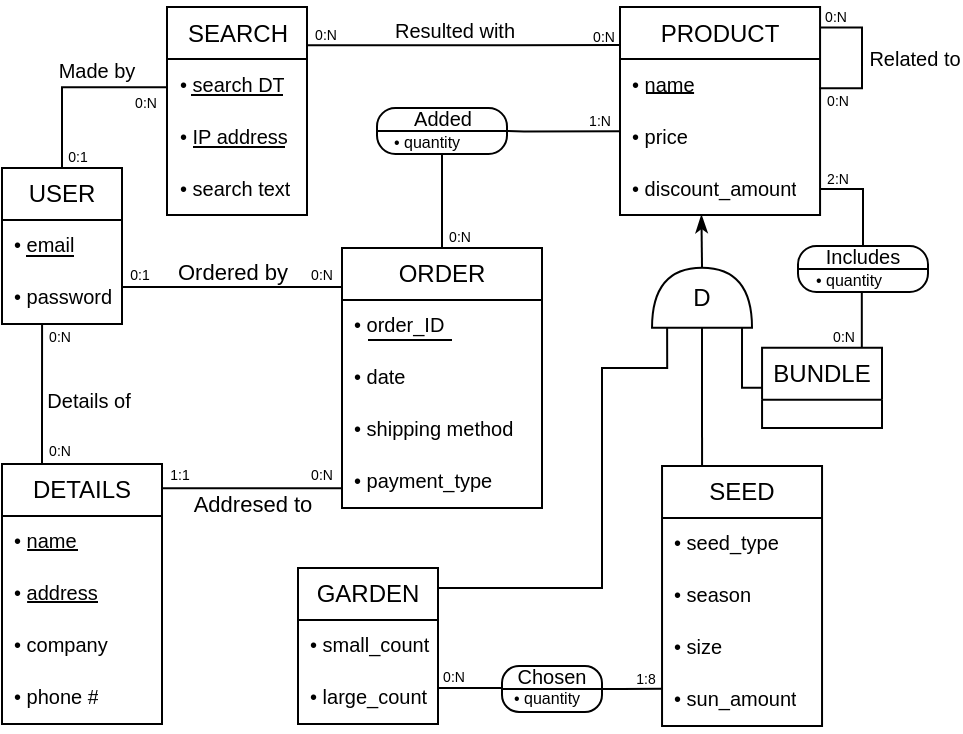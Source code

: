 <mxfile version="23.1.1" type="device">
  <diagram name="Page-1" id="b520641d-4fe3-3701-9064-5fc419738815">
    <mxGraphModel dx="784" dy="400" grid="1" gridSize="10" guides="1" tooltips="1" connect="1" arrows="1" fold="1" page="0" pageScale="1" pageWidth="1100" pageHeight="850" background="none" math="0" shadow="0">
      <root>
        <mxCell id="0" />
        <mxCell id="1" parent="0" />
        <mxCell id="lDSgatOu9usaqV24lOmU-206" value="&lt;font style=&quot;font-size: 7px;&quot;&gt;0:N&lt;/font&gt;" style="text;html=1;strokeColor=none;fillColor=none;align=center;verticalAlign=middle;whiteSpace=wrap;rounded=0;" parent="1" vertex="1">
          <mxGeometry x="718.03" y="200" width="20" height="10" as="geometry" />
        </mxCell>
        <mxCell id="lDSgatOu9usaqV24lOmU-209" style="edgeStyle=orthogonalEdgeStyle;rounded=0;orthogonalLoop=1;jettySize=auto;html=1;exitX=1;exitY=0.5;exitDx=0;exitDy=0;exitPerimeter=0;endArrow=classicThin;endFill=1;entryX=0.407;entryY=0.998;entryDx=0;entryDy=0;entryPerimeter=0;" parent="1" source="lDSgatOu9usaqV24lOmU-208" target="lDSgatOu9usaqV24lOmU-195" edge="1">
          <mxGeometry relative="1" as="geometry">
            <mxPoint x="670" y="310" as="targetPoint" />
            <Array as="points" />
          </mxGeometry>
        </mxCell>
        <mxCell id="lDSgatOu9usaqV24lOmU-208" value="D" style="shape=or;whiteSpace=wrap;html=1;direction=north;rounded=0;" parent="1" vertex="1">
          <mxGeometry x="635.01" y="289.87" width="50" height="30" as="geometry" />
        </mxCell>
        <mxCell id="lDSgatOu9usaqV24lOmU-213" value="" style="endArrow=none;html=1;rounded=0;edgeStyle=orthogonalEdgeStyle;exitX=0.5;exitY=1;exitDx=0;exitDy=0;entryX=0.5;entryY=0;entryDx=0;entryDy=0;" parent="1" source="lDSgatOu9usaqV24lOmU-214" target="lDSgatOu9usaqV24lOmU-7" edge="1">
          <mxGeometry width="50" height="50" relative="1" as="geometry">
            <mxPoint x="652.53" y="912" as="sourcePoint" />
            <mxPoint x="460.53" y="250" as="targetPoint" />
            <Array as="points" />
          </mxGeometry>
        </mxCell>
        <mxCell id="lDSgatOu9usaqV24lOmU-219" value="" style="endArrow=none;html=1;rounded=0;edgeStyle=orthogonalEdgeStyle;entryX=1;entryY=0.5;entryDx=0;entryDy=0;exitX=0.003;exitY=0.391;exitDx=0;exitDy=0;exitPerimeter=0;" parent="1" source="lDSgatOu9usaqV24lOmU-191" target="lDSgatOu9usaqV24lOmU-214" edge="1">
          <mxGeometry width="50" height="50" relative="1" as="geometry">
            <mxPoint x="590.53" y="210" as="sourcePoint" />
            <mxPoint x="570.53" y="230" as="targetPoint" />
            <Array as="points">
              <mxPoint x="571" y="222" />
            </Array>
          </mxGeometry>
        </mxCell>
        <mxCell id="lDSgatOu9usaqV24lOmU-221" value="&lt;font style=&quot;font-size: 7px;&quot;&gt;1:N&lt;/font&gt;" style="text;html=1;strokeColor=none;fillColor=none;align=center;verticalAlign=middle;whiteSpace=wrap;rounded=0;" parent="1" vertex="1">
          <mxGeometry x="599" y="210" width="20" height="10" as="geometry" />
        </mxCell>
        <mxCell id="lDSgatOu9usaqV24lOmU-223" value="SEED" style="swimlane;fontStyle=0;childLayout=stackLayout;horizontal=1;startSize=26;fillColor=none;horizontalStack=0;resizeParent=1;resizeParentMax=0;resizeLast=0;collapsible=0;marginBottom=0;whiteSpace=wrap;html=1;rounded=0;" parent="1" vertex="1">
          <mxGeometry x="640.02" y="389" width="80" height="130" as="geometry">
            <mxRectangle x="280" y="893.5" width="70" height="30" as="alternateBounds" />
          </mxGeometry>
        </mxCell>
        <mxCell id="lDSgatOu9usaqV24lOmU-224" value="• seed_type" style="text;strokeColor=none;fillColor=none;align=left;verticalAlign=top;spacingLeft=4;spacingRight=4;overflow=hidden;rotatable=0;points=[[0,0.5],[1,0.5]];portConstraint=eastwest;whiteSpace=wrap;html=1;fontSize=10;rounded=0;" parent="lDSgatOu9usaqV24lOmU-223" vertex="1">
          <mxGeometry y="26" width="80" height="26" as="geometry" />
        </mxCell>
        <mxCell id="lDSgatOu9usaqV24lOmU-226" value="• season" style="text;strokeColor=none;fillColor=none;align=left;verticalAlign=top;spacingLeft=4;spacingRight=4;overflow=hidden;rotatable=0;points=[[0,0.5],[1,0.5]];portConstraint=eastwest;whiteSpace=wrap;html=1;fontSize=10;rounded=0;" parent="lDSgatOu9usaqV24lOmU-223" vertex="1">
          <mxGeometry y="52" width="80" height="26" as="geometry" />
        </mxCell>
        <mxCell id="lDSgatOu9usaqV24lOmU-227" value="• size" style="text;strokeColor=none;fillColor=none;align=left;verticalAlign=top;spacingLeft=4;spacingRight=4;overflow=hidden;rotatable=0;points=[[0,0.5],[1,0.5]];portConstraint=eastwest;whiteSpace=wrap;html=1;fontSize=10;rounded=0;" parent="lDSgatOu9usaqV24lOmU-223" vertex="1">
          <mxGeometry y="78" width="80" height="26" as="geometry" />
        </mxCell>
        <mxCell id="lDSgatOu9usaqV24lOmU-229" value="• sun_amount" style="text;strokeColor=none;fillColor=none;align=left;verticalAlign=top;spacingLeft=4;spacingRight=4;overflow=hidden;rotatable=0;points=[[0,0.5],[1,0.5]];portConstraint=eastwest;whiteSpace=wrap;html=1;fontSize=10;rounded=0;" parent="lDSgatOu9usaqV24lOmU-223" vertex="1">
          <mxGeometry y="104" width="80" height="26" as="geometry" />
        </mxCell>
        <mxCell id="lDSgatOu9usaqV24lOmU-230" value="GARDEN" style="swimlane;fontStyle=0;childLayout=stackLayout;horizontal=1;startSize=26;fillColor=none;horizontalStack=0;resizeParent=1;resizeParentMax=0;resizeLast=0;collapsible=0;marginBottom=0;whiteSpace=wrap;html=1;rounded=0;" parent="1" vertex="1">
          <mxGeometry x="458" y="440" width="70" height="78" as="geometry" />
        </mxCell>
        <mxCell id="lDSgatOu9usaqV24lOmU-231" value="• small_count" style="text;strokeColor=none;fillColor=none;align=left;verticalAlign=top;spacingLeft=4;spacingRight=4;overflow=hidden;rotatable=0;points=[[0,0.5],[1,0.5]];portConstraint=eastwest;whiteSpace=wrap;html=1;fontSize=10;rounded=0;" parent="lDSgatOu9usaqV24lOmU-230" vertex="1">
          <mxGeometry y="26" width="70" height="26" as="geometry" />
        </mxCell>
        <mxCell id="lDSgatOu9usaqV24lOmU-232" value="• large_count" style="text;strokeColor=none;fillColor=none;align=left;verticalAlign=top;spacingLeft=4;spacingRight=4;overflow=hidden;rotatable=0;points=[[0,0.5],[1,0.5]];portConstraint=eastwest;whiteSpace=wrap;html=1;fontSize=10;rounded=0;" parent="lDSgatOu9usaqV24lOmU-230" vertex="1">
          <mxGeometry y="52" width="70" height="26" as="geometry" />
        </mxCell>
        <mxCell id="lDSgatOu9usaqV24lOmU-240" value="" style="endArrow=none;html=1;rounded=0;edgeStyle=orthogonalEdgeStyle;exitX=1;exitY=0.5;exitDx=0;exitDy=0;entryX=0.002;entryY=0.283;entryDx=0;entryDy=0;entryPerimeter=0;" parent="1" source="lDSgatOu9usaqV24lOmU-236" target="lDSgatOu9usaqV24lOmU-229" edge="1">
          <mxGeometry width="50" height="50" relative="1" as="geometry">
            <mxPoint x="409.94" y="1477.5" as="sourcePoint" />
            <mxPoint x="660" y="510" as="targetPoint" />
            <Array as="points">
              <mxPoint x="620" y="500" />
              <mxPoint x="620" y="500" />
            </Array>
          </mxGeometry>
        </mxCell>
        <mxCell id="lDSgatOu9usaqV24lOmU-241" value="" style="endArrow=none;html=1;rounded=0;edgeStyle=orthogonalEdgeStyle;exitX=0.999;exitY=0.306;exitDx=0;exitDy=0;exitPerimeter=0;entryX=-0.002;entryY=0.48;entryDx=0;entryDy=0;entryPerimeter=0;" parent="1" source="lDSgatOu9usaqV24lOmU-232" target="lDSgatOu9usaqV24lOmU-236" edge="1">
          <mxGeometry width="50" height="50" relative="1" as="geometry">
            <mxPoint x="590" y="490" as="sourcePoint" />
            <mxPoint x="590" y="510" as="targetPoint" />
            <Array as="points">
              <mxPoint x="590" y="500" />
            </Array>
          </mxGeometry>
        </mxCell>
        <mxCell id="lDSgatOu9usaqV24lOmU-242" value="&lt;font style=&quot;font-size: 7px;&quot;&gt;0:N&lt;/font&gt;" style="text;html=1;strokeColor=none;fillColor=none;align=center;verticalAlign=middle;whiteSpace=wrap;rounded=0;" parent="1" vertex="1">
          <mxGeometry x="526" y="488" width="20" height="10" as="geometry" />
        </mxCell>
        <mxCell id="lDSgatOu9usaqV24lOmU-243" value="&lt;font style=&quot;font-size: 7px;&quot;&gt;1:8&lt;/font&gt;" style="text;html=1;strokeColor=none;fillColor=none;align=center;verticalAlign=middle;whiteSpace=wrap;rounded=0;" parent="1" vertex="1">
          <mxGeometry x="622" y="489" width="20" height="10" as="geometry" />
        </mxCell>
        <mxCell id="lDSgatOu9usaqV24lOmU-245" value="" style="endArrow=none;html=1;rounded=0;edgeStyle=orthogonalEdgeStyle;exitX=0;exitY=0.5;exitDx=0;exitDy=0;exitPerimeter=0;entryX=0.25;entryY=0;entryDx=0;entryDy=0;" parent="1" source="lDSgatOu9usaqV24lOmU-208" target="lDSgatOu9usaqV24lOmU-223" edge="1">
          <mxGeometry width="50" height="50" relative="1" as="geometry">
            <mxPoint x="359.94" y="870.87" as="sourcePoint" />
            <mxPoint x="660" y="380" as="targetPoint" />
            <Array as="points" />
          </mxGeometry>
        </mxCell>
        <mxCell id="lDSgatOu9usaqV24lOmU-246" value="" style="endArrow=none;html=1;rounded=0;edgeStyle=orthogonalEdgeStyle;exitX=0;exitY=0.151;exitDx=0;exitDy=0;exitPerimeter=0;entryX=0.996;entryY=0.128;entryDx=0;entryDy=0;entryPerimeter=0;" parent="1" source="lDSgatOu9usaqV24lOmU-208" target="lDSgatOu9usaqV24lOmU-230" edge="1">
          <mxGeometry width="50" height="50" relative="1" as="geometry">
            <mxPoint x="630" y="350" as="sourcePoint" />
            <mxPoint x="560" y="460" as="targetPoint" />
            <Array as="points">
              <mxPoint x="643" y="340" />
              <mxPoint x="610" y="340" />
              <mxPoint x="610" y="450" />
            </Array>
          </mxGeometry>
        </mxCell>
        <mxCell id="EjHgjBkM1AAD6GTBpVpu-10" value="" style="group;rounded=0;" parent="1" vertex="1" connectable="0">
          <mxGeometry x="619" y="159.5" width="100.03" height="104" as="geometry" />
        </mxCell>
        <mxCell id="lDSgatOu9usaqV24lOmU-188" value="PRODUCT" style="swimlane;fontStyle=0;childLayout=stackLayout;horizontal=1;startSize=26;fillColor=none;horizontalStack=0;resizeParent=1;resizeParentMax=0;resizeLast=0;collapsible=0;marginBottom=0;whiteSpace=wrap;html=1;rounded=0;" parent="EjHgjBkM1AAD6GTBpVpu-10" vertex="1">
          <mxGeometry width="100.03" height="104" as="geometry">
            <mxRectangle width="100" height="30" as="alternateBounds" />
          </mxGeometry>
        </mxCell>
        <mxCell id="lDSgatOu9usaqV24lOmU-190" value="• name" style="text;strokeColor=none;fillColor=none;align=left;verticalAlign=top;spacingLeft=4;spacingRight=4;overflow=hidden;rotatable=0;points=[[0,0.5],[1,0.5]];portConstraint=eastwest;whiteSpace=wrap;html=1;fontSize=10;rounded=0;" parent="lDSgatOu9usaqV24lOmU-188" vertex="1">
          <mxGeometry y="26" width="100.03" height="26" as="geometry" />
        </mxCell>
        <mxCell id="lDSgatOu9usaqV24lOmU-191" value="• price" style="text;strokeColor=none;fillColor=none;align=left;verticalAlign=top;spacingLeft=4;spacingRight=4;overflow=hidden;rotatable=0;points=[[0,0.5],[1,0.5]];portConstraint=eastwest;whiteSpace=wrap;html=1;fontSize=10;rounded=0;" parent="lDSgatOu9usaqV24lOmU-188" vertex="1">
          <mxGeometry y="52" width="100.03" height="26" as="geometry" />
        </mxCell>
        <mxCell id="lDSgatOu9usaqV24lOmU-195" value="• discount_amount" style="text;strokeColor=none;fillColor=none;align=left;verticalAlign=top;spacingLeft=4;spacingRight=4;overflow=hidden;rotatable=0;points=[[0,0.5],[1,0.5]];portConstraint=eastwest;whiteSpace=wrap;html=1;fontSize=10;rounded=0;" parent="lDSgatOu9usaqV24lOmU-188" vertex="1">
          <mxGeometry y="78" width="100.03" height="26" as="geometry" />
        </mxCell>
        <mxCell id="lDSgatOu9usaqV24lOmU-200" value="" style="endArrow=none;html=1;rounded=0;edgeStyle=orthogonalEdgeStyle;entryX=0.997;entryY=0.561;entryDx=0;entryDy=0;entryPerimeter=0;exitX=1.001;exitY=0.098;exitDx=0;exitDy=0;exitPerimeter=0;" parent="lDSgatOu9usaqV24lOmU-188" source="lDSgatOu9usaqV24lOmU-188" target="lDSgatOu9usaqV24lOmU-190" edge="1">
          <mxGeometry width="50" height="50" relative="1" as="geometry">
            <mxPoint x="131" y="10.5" as="sourcePoint" />
            <mxPoint x="141" y="40.5" as="targetPoint" />
            <Array as="points">
              <mxPoint x="121" y="10.5" />
              <mxPoint x="121" y="40.5" />
            </Array>
          </mxGeometry>
        </mxCell>
        <mxCell id="EjHgjBkM1AAD6GTBpVpu-4" value="Related to" style="edgeLabel;html=1;align=center;verticalAlign=middle;resizable=0;points=[];fontSize=10;labelBackgroundColor=none;rounded=0;" parent="lDSgatOu9usaqV24lOmU-200" vertex="1" connectable="0">
          <mxGeometry x="-0.007" relative="1" as="geometry">
            <mxPoint x="26" as="offset" />
          </mxGeometry>
        </mxCell>
        <mxCell id="lDSgatOu9usaqV24lOmU-193" value="" style="endArrow=none;html=1;rounded=0;" parent="EjHgjBkM1AAD6GTBpVpu-10" edge="1">
          <mxGeometry width="50" height="50" relative="1" as="geometry">
            <mxPoint x="13.004" y="43" as="sourcePoint" />
            <mxPoint x="37.041" y="43" as="targetPoint" />
          </mxGeometry>
        </mxCell>
        <mxCell id="EjHgjBkM1AAD6GTBpVpu-16" value="" style="group;rounded=1;arcSize=21;absoluteArcSize=0;" parent="1" vertex="1" connectable="0">
          <mxGeometry x="560" y="489" width="50.0" height="23" as="geometry" />
        </mxCell>
        <mxCell id="lDSgatOu9usaqV24lOmU-236" value="&lt;span style=&quot;font-size: 10px;&quot;&gt;Chosen&lt;br&gt;&lt;br&gt;&lt;/span&gt;" style="rounded=1;whiteSpace=wrap;html=1;arcSize=37;" parent="EjHgjBkM1AAD6GTBpVpu-16" vertex="1">
          <mxGeometry width="50" height="23" as="geometry" />
        </mxCell>
        <mxCell id="lDSgatOu9usaqV24lOmU-237" value="• quantity" style="text;html=1;strokeColor=none;fillColor=none;align=left;verticalAlign=middle;whiteSpace=wrap;rounded=0;fontSize=8;" parent="EjHgjBkM1AAD6GTBpVpu-16" vertex="1">
          <mxGeometry x="3.5" y="12" width="41.5" height="8" as="geometry" />
        </mxCell>
        <mxCell id="lDSgatOu9usaqV24lOmU-238" value="" style="endArrow=none;html=1;rounded=0;entryX=1;entryY=0.5;entryDx=0;entryDy=0;exitX=0;exitY=0.5;exitDx=0;exitDy=0;" parent="EjHgjBkM1AAD6GTBpVpu-16" source="lDSgatOu9usaqV24lOmU-236" target="lDSgatOu9usaqV24lOmU-236" edge="1">
          <mxGeometry width="50" height="50" relative="1" as="geometry">
            <mxPoint x="377.833" y="278" as="sourcePoint" />
            <mxPoint x="432.0" y="228" as="targetPoint" />
          </mxGeometry>
        </mxCell>
        <mxCell id="lDSgatOu9usaqV24lOmU-92" value="" style="group;collapsible=0;rounded=0;" parent="1" vertex="1" connectable="0">
          <mxGeometry x="480" y="280" width="100" height="130" as="geometry" />
        </mxCell>
        <mxCell id="lDSgatOu9usaqV24lOmU-7" value="ORDER" style="swimlane;fontStyle=0;childLayout=stackLayout;horizontal=1;startSize=26;fillColor=none;horizontalStack=0;resizeParent=1;resizeParentMax=0;resizeLast=0;collapsible=0;marginBottom=0;whiteSpace=wrap;html=1;rounded=0;" parent="lDSgatOu9usaqV24lOmU-92" vertex="1">
          <mxGeometry width="100" height="130" as="geometry">
            <mxRectangle width="80" height="30" as="alternateBounds" />
          </mxGeometry>
        </mxCell>
        <mxCell id="lDSgatOu9usaqV24lOmU-8" value="• order_ID" style="text;strokeColor=none;fillColor=none;align=left;verticalAlign=top;spacingLeft=4;spacingRight=4;overflow=hidden;rotatable=0;points=[[0,0.5],[1,0.5]];portConstraint=eastwest;whiteSpace=wrap;html=1;fontSize=10;rounded=0;" parent="lDSgatOu9usaqV24lOmU-7" vertex="1">
          <mxGeometry y="26" width="100" height="26" as="geometry" />
        </mxCell>
        <mxCell id="lDSgatOu9usaqV24lOmU-10" value="• date" style="text;strokeColor=none;fillColor=none;align=left;verticalAlign=top;spacingLeft=4;spacingRight=4;overflow=hidden;rotatable=0;points=[[0,0.5],[1,0.5]];portConstraint=eastwest;whiteSpace=wrap;html=1;fontSize=10;rounded=0;" parent="lDSgatOu9usaqV24lOmU-7" vertex="1">
          <mxGeometry y="52" width="100" height="26" as="geometry" />
        </mxCell>
        <mxCell id="lDSgatOu9usaqV24lOmU-12" value="• shipping method" style="text;strokeColor=none;fillColor=none;align=left;verticalAlign=top;spacingLeft=4;spacingRight=4;overflow=hidden;rotatable=0;points=[[0,0.5],[1,0.5]];portConstraint=eastwest;whiteSpace=wrap;html=1;fontSize=10;rounded=0;" parent="lDSgatOu9usaqV24lOmU-7" vertex="1">
          <mxGeometry y="78" width="100" height="26" as="geometry" />
        </mxCell>
        <mxCell id="lDSgatOu9usaqV24lOmU-13" value="• payment_type" style="text;strokeColor=none;fillColor=none;align=left;verticalAlign=top;spacingLeft=4;spacingRight=4;overflow=hidden;rotatable=0;points=[[0,0.5],[1,0.5]];portConstraint=eastwest;whiteSpace=wrap;html=1;fontSize=10;rounded=0;" parent="lDSgatOu9usaqV24lOmU-7" vertex="1">
          <mxGeometry y="104" width="100" height="26" as="geometry" />
        </mxCell>
        <mxCell id="lDSgatOu9usaqV24lOmU-83" value="" style="endArrow=none;html=1;rounded=0;" parent="lDSgatOu9usaqV24lOmU-92" edge="1">
          <mxGeometry width="50" height="50" relative="1" as="geometry">
            <mxPoint x="13" y="46" as="sourcePoint" />
            <mxPoint x="55" y="46" as="targetPoint" />
          </mxGeometry>
        </mxCell>
        <mxCell id="lDSgatOu9usaqV24lOmU-220" value="" style="group;rounded=0;" parent="1" vertex="1" connectable="0">
          <mxGeometry x="497.5" y="210" width="65" height="23" as="geometry" />
        </mxCell>
        <mxCell id="lDSgatOu9usaqV24lOmU-214" value="&lt;span style=&quot;font-size: 10px;&quot;&gt;Added&lt;br&gt;&lt;br&gt;&lt;/span&gt;" style="rounded=1;whiteSpace=wrap;html=1;arcSize=40;" parent="lDSgatOu9usaqV24lOmU-220" vertex="1">
          <mxGeometry width="65" height="23" as="geometry" />
        </mxCell>
        <mxCell id="lDSgatOu9usaqV24lOmU-216" value="• quantity" style="text;html=1;strokeColor=none;fillColor=none;align=left;verticalAlign=middle;whiteSpace=wrap;rounded=0;fontSize=8;" parent="lDSgatOu9usaqV24lOmU-220" vertex="1">
          <mxGeometry x="6.5" y="13" width="52" height="8" as="geometry" />
        </mxCell>
        <mxCell id="lDSgatOu9usaqV24lOmU-215" value="" style="endArrow=none;html=1;rounded=0;entryX=1;entryY=0.5;entryDx=0;entryDy=0;exitX=0;exitY=0.5;exitDx=0;exitDy=0;" parent="lDSgatOu9usaqV24lOmU-220" source="lDSgatOu9usaqV24lOmU-214" target="lDSgatOu9usaqV24lOmU-214" edge="1">
          <mxGeometry width="50" height="50" relative="1" as="geometry">
            <mxPoint x="387.833" y="278" as="sourcePoint" />
            <mxPoint x="442.0" y="228" as="targetPoint" />
          </mxGeometry>
        </mxCell>
        <mxCell id="lDSgatOu9usaqV24lOmU-222" value="&lt;font style=&quot;font-size: 7px;&quot;&gt;0:N&lt;/font&gt;" style="text;html=1;strokeColor=none;fillColor=none;align=center;verticalAlign=middle;whiteSpace=wrap;rounded=0;" parent="1" vertex="1">
          <mxGeometry x="528.53" y="268" width="20" height="10" as="geometry" />
        </mxCell>
        <mxCell id="lDSgatOu9usaqV24lOmU-1" value="USER" style="swimlane;fontStyle=0;childLayout=stackLayout;horizontal=1;startSize=26;fillColor=none;horizontalStack=0;resizeParent=1;resizeParentMax=0;resizeLast=0;collapsible=0;marginBottom=0;whiteSpace=wrap;html=1;rounded=0;" parent="1" vertex="1">
          <mxGeometry x="310" y="240" width="60" height="78" as="geometry">
            <mxRectangle x="152" y="600" width="70" height="30" as="alternateBounds" />
          </mxGeometry>
        </mxCell>
        <mxCell id="lDSgatOu9usaqV24lOmU-2" value="• email" style="text;strokeColor=none;fillColor=none;align=left;verticalAlign=top;spacingLeft=4;spacingRight=4;overflow=hidden;rotatable=0;points=[[0,0.5],[1,0.5]];portConstraint=eastwest;whiteSpace=wrap;html=1;fontSize=10;rounded=0;" parent="lDSgatOu9usaqV24lOmU-1" vertex="1">
          <mxGeometry y="26" width="60" height="26" as="geometry" />
        </mxCell>
        <mxCell id="lDSgatOu9usaqV24lOmU-6" value="" style="endArrow=none;html=1;rounded=0;" parent="lDSgatOu9usaqV24lOmU-1" edge="1">
          <mxGeometry width="50" height="50" relative="1" as="geometry">
            <mxPoint x="12" y="44" as="sourcePoint" />
            <mxPoint x="36" y="44" as="targetPoint" />
          </mxGeometry>
        </mxCell>
        <mxCell id="lDSgatOu9usaqV24lOmU-3" value="• password" style="text;strokeColor=none;fillColor=none;align=left;verticalAlign=top;spacingLeft=4;spacingRight=4;overflow=hidden;rotatable=0;points=[[0,0.5],[1,0.5]];portConstraint=eastwest;whiteSpace=wrap;html=1;fontSize=10;rounded=0;" parent="lDSgatOu9usaqV24lOmU-1" vertex="1">
          <mxGeometry y="52" width="60" height="26" as="geometry" />
        </mxCell>
        <mxCell id="EjHgjBkM1AAD6GTBpVpu-24" value="&lt;font style=&quot;font-size: 7px;&quot;&gt;0:N&lt;/font&gt;" style="text;html=1;strokeColor=none;fillColor=none;align=center;verticalAlign=middle;whiteSpace=wrap;rounded=0;" parent="1" vertex="1">
          <mxGeometry x="717.03" y="158" width="20" height="10" as="geometry" />
        </mxCell>
        <mxCell id="EjHgjBkM1AAD6GTBpVpu-40" value="" style="endArrow=none;html=1;rounded=0;edgeStyle=orthogonalEdgeStyle;entryX=0.004;entryY=0.541;entryDx=0;entryDy=0;entryPerimeter=0;exitX=0.5;exitY=0;exitDx=0;exitDy=0;" parent="1" source="lDSgatOu9usaqV24lOmU-1" target="EjHgjBkM1AAD6GTBpVpu-27" edge="1">
          <mxGeometry width="50" height="50" relative="1" as="geometry">
            <mxPoint x="350" y="230" as="sourcePoint" />
            <mxPoint x="250" y="190" as="targetPoint" />
            <Array as="points">
              <mxPoint x="340" y="200" />
            </Array>
          </mxGeometry>
        </mxCell>
        <mxCell id="EjHgjBkM1AAD6GTBpVpu-43" value="&lt;font style=&quot;font-size: 10px;&quot;&gt;Made by&lt;/font&gt;" style="edgeLabel;html=1;align=center;verticalAlign=middle;resizable=0;points=[];labelBackgroundColor=none;rounded=0;" parent="EjHgjBkM1AAD6GTBpVpu-40" vertex="1" connectable="0">
          <mxGeometry x="-0.308" relative="1" as="geometry">
            <mxPoint x="17" y="-17" as="offset" />
          </mxGeometry>
        </mxCell>
        <mxCell id="EjHgjBkM1AAD6GTBpVpu-41" value="&lt;font style=&quot;font-size: 7px;&quot;&gt;0:1&lt;/font&gt;" style="text;html=1;strokeColor=none;fillColor=none;align=center;verticalAlign=middle;whiteSpace=wrap;rounded=0;" parent="1" vertex="1">
          <mxGeometry x="338" y="228" width="20" height="10" as="geometry" />
        </mxCell>
        <mxCell id="EjHgjBkM1AAD6GTBpVpu-42" value="&lt;font style=&quot;font-size: 7px;&quot;&gt;0:N&lt;/font&gt;" style="text;html=1;strokeColor=none;fillColor=none;align=center;verticalAlign=middle;whiteSpace=wrap;rounded=0;" parent="1" vertex="1">
          <mxGeometry x="372" y="201" width="20" height="10" as="geometry" />
        </mxCell>
        <mxCell id="EjHgjBkM1AAD6GTBpVpu-44" value="" style="endArrow=none;html=1;rounded=0;edgeStyle=orthogonalEdgeStyle;entryX=-0.003;entryY=0.183;entryDx=0;entryDy=0;entryPerimeter=0;exitX=0.998;exitY=0.184;exitDx=0;exitDy=0;exitPerimeter=0;" parent="1" source="EjHgjBkM1AAD6GTBpVpu-26" target="lDSgatOu9usaqV24lOmU-188" edge="1">
          <mxGeometry width="50" height="50" relative="1" as="geometry">
            <mxPoint x="380" y="200" as="sourcePoint" />
            <mxPoint x="542" y="180" as="targetPoint" />
            <Array as="points" />
          </mxGeometry>
        </mxCell>
        <mxCell id="EjHgjBkM1AAD6GTBpVpu-47" value="Resulted with" style="edgeLabel;html=1;align=center;verticalAlign=middle;resizable=0;points=[];labelBackgroundColor=none;fontSize=10;rounded=0;" parent="EjHgjBkM1AAD6GTBpVpu-44" vertex="1" connectable="0">
          <mxGeometry x="0.117" y="1" relative="1" as="geometry">
            <mxPoint x="-14" y="-7" as="offset" />
          </mxGeometry>
        </mxCell>
        <mxCell id="EjHgjBkM1AAD6GTBpVpu-45" value="&lt;font style=&quot;font-size: 7px;&quot;&gt;0:N&lt;/font&gt;" style="text;html=1;strokeColor=none;fillColor=none;align=center;verticalAlign=middle;whiteSpace=wrap;rounded=0;" parent="1" vertex="1">
          <mxGeometry x="460" y="286.5" width="20" height="10" as="geometry" />
        </mxCell>
        <mxCell id="EjHgjBkM1AAD6GTBpVpu-46" value="&lt;font style=&quot;font-size: 7px;&quot;&gt;0:N&lt;/font&gt;" style="text;html=1;strokeColor=none;fillColor=none;align=center;verticalAlign=middle;whiteSpace=wrap;rounded=0;" parent="1" vertex="1">
          <mxGeometry x="601" y="168" width="20" height="10" as="geometry" />
        </mxCell>
        <mxCell id="OaldTgsXg-8UTPiW4Anr-9" value="" style="endArrow=none;html=1;rounded=0;edgeStyle=orthogonalEdgeStyle;entryX=1;entryY=0.5;entryDx=0;entryDy=0;exitX=0.5;exitY=0;exitDx=0;exitDy=0;" parent="1" source="TbPYrLYdabiimFpBmDX--8" target="lDSgatOu9usaqV24lOmU-195" edge="1">
          <mxGeometry width="50" height="50" relative="1" as="geometry">
            <mxPoint x="780" y="250" as="sourcePoint" />
            <mxPoint x="690" y="270" as="targetPoint" />
            <Array as="points">
              <mxPoint x="741" y="251" />
            </Array>
          </mxGeometry>
        </mxCell>
        <mxCell id="OaldTgsXg-8UTPiW4Anr-10" value="&lt;font style=&quot;font-size: 7px;&quot;&gt;0:N&lt;/font&gt;" style="text;html=1;strokeColor=none;fillColor=none;align=center;verticalAlign=middle;whiteSpace=wrap;rounded=0;" parent="1" vertex="1">
          <mxGeometry x="721.03" y="317.87" width="20" height="10" as="geometry" />
        </mxCell>
        <mxCell id="OaldTgsXg-8UTPiW4Anr-11" value="&lt;font style=&quot;font-size: 7px;&quot;&gt;2:N&lt;/font&gt;" style="text;html=1;strokeColor=none;fillColor=none;align=center;verticalAlign=middle;whiteSpace=wrap;rounded=0;" parent="1" vertex="1">
          <mxGeometry x="718" y="238.5" width="20" height="10" as="geometry" />
        </mxCell>
        <mxCell id="OaldTgsXg-8UTPiW4Anr-25" value="&lt;font style=&quot;font-size: 7px;&quot;&gt;0:N&lt;/font&gt;" style="text;html=1;strokeColor=none;fillColor=none;align=center;verticalAlign=middle;whiteSpace=wrap;rounded=0;" parent="1" vertex="1">
          <mxGeometry x="461.5" y="167" width="20" height="10" as="geometry" />
        </mxCell>
        <mxCell id="OaldTgsXg-8UTPiW4Anr-26" value="&lt;font style=&quot;font-size: 7px;&quot;&gt;1:1&lt;/font&gt;" style="text;html=1;strokeColor=none;fillColor=none;align=center;verticalAlign=middle;whiteSpace=wrap;rounded=0;" parent="1" vertex="1">
          <mxGeometry x="389" y="387" width="20" height="10" as="geometry" />
        </mxCell>
        <mxCell id="OaldTgsXg-8UTPiW4Anr-27" value="&lt;font style=&quot;font-size: 7px;&quot;&gt;0:1&lt;/font&gt;" style="text;html=1;strokeColor=none;fillColor=none;align=center;verticalAlign=middle;whiteSpace=wrap;rounded=0;" parent="1" vertex="1">
          <mxGeometry x="369" y="286.5" width="20" height="10" as="geometry" />
        </mxCell>
        <mxCell id="OaldTgsXg-8UTPiW4Anr-28" value="" style="endArrow=none;html=1;rounded=0;edgeStyle=orthogonalEdgeStyle;exitX=0.334;exitY=0.997;exitDx=0;exitDy=0;exitPerimeter=0;entryX=0.25;entryY=0;entryDx=0;entryDy=0;" parent="1" source="lDSgatOu9usaqV24lOmU-3" target="lDSgatOu9usaqV24lOmU-59" edge="1">
          <mxGeometry width="50" height="50" relative="1" as="geometry">
            <mxPoint x="310" y="340" as="sourcePoint" />
            <mxPoint x="330" y="380" as="targetPoint" />
            <Array as="points">
              <mxPoint x="330" y="370" />
              <mxPoint x="330" y="370" />
            </Array>
          </mxGeometry>
        </mxCell>
        <mxCell id="OaldTgsXg-8UTPiW4Anr-31" value="Details of" style="edgeLabel;html=1;align=center;verticalAlign=middle;resizable=0;points=[];labelBackgroundColor=none;fontSize=10;" parent="OaldTgsXg-8UTPiW4Anr-28" vertex="1" connectable="0">
          <mxGeometry x="-0.082" y="1" relative="1" as="geometry">
            <mxPoint x="22" y="6" as="offset" />
          </mxGeometry>
        </mxCell>
        <mxCell id="OaldTgsXg-8UTPiW4Anr-29" value="&lt;font style=&quot;font-size: 7px;&quot;&gt;0:N&lt;/font&gt;" style="text;html=1;strokeColor=none;fillColor=none;align=center;verticalAlign=middle;whiteSpace=wrap;rounded=0;" parent="1" vertex="1">
          <mxGeometry x="329" y="375" width="20" height="10" as="geometry" />
        </mxCell>
        <mxCell id="OaldTgsXg-8UTPiW4Anr-30" value="&lt;font style=&quot;font-size: 7px;&quot;&gt;0:N&lt;/font&gt;" style="text;html=1;strokeColor=none;fillColor=none;align=center;verticalAlign=middle;whiteSpace=wrap;rounded=0;" parent="1" vertex="1">
          <mxGeometry x="329" y="317.87" width="20" height="10" as="geometry" />
        </mxCell>
        <mxCell id="_Cx1qPkDU72B1DqgVCxw-10" style="edgeStyle=orthogonalEdgeStyle;rounded=0;orthogonalLoop=1;jettySize=auto;html=1;endArrow=none;endFill=0;exitX=0;exitY=0.621;exitDx=0;exitDy=0;entryX=0.998;entryY=0.093;entryDx=0;entryDy=0;entryPerimeter=0;exitPerimeter=0;" parent="1" source="lDSgatOu9usaqV24lOmU-13" target="lDSgatOu9usaqV24lOmU-59" edge="1">
          <mxGeometry relative="1" as="geometry">
            <mxPoint x="420.5" y="356.37" as="sourcePoint" />
            <mxPoint x="410" y="400" as="targetPoint" />
            <Array as="points" />
          </mxGeometry>
        </mxCell>
        <mxCell id="TbPYrLYdabiimFpBmDX--18" value="Addresed to" style="edgeLabel;html=1;align=center;verticalAlign=middle;resizable=0;points=[];labelBackgroundColor=none;" vertex="1" connectable="0" parent="_Cx1qPkDU72B1DqgVCxw-10">
          <mxGeometry x="0.011" y="-1" relative="1" as="geometry">
            <mxPoint y="9" as="offset" />
          </mxGeometry>
        </mxCell>
        <mxCell id="_Cx1qPkDU72B1DqgVCxw-5" value="" style="group" parent="1" vertex="1" connectable="0">
          <mxGeometry x="392.5" y="159.5" width="70" height="104" as="geometry" />
        </mxCell>
        <mxCell id="EjHgjBkM1AAD6GTBpVpu-26" value="SEARCH" style="swimlane;fontStyle=0;childLayout=stackLayout;horizontal=1;startSize=26;fillColor=none;horizontalStack=0;resizeParent=1;resizeParentMax=0;resizeLast=0;collapsible=0;marginBottom=0;whiteSpace=wrap;html=1;rounded=0;" parent="_Cx1qPkDU72B1DqgVCxw-5" vertex="1">
          <mxGeometry width="70" height="104" as="geometry">
            <mxRectangle x="152" y="600" width="70" height="30" as="alternateBounds" />
          </mxGeometry>
        </mxCell>
        <mxCell id="EjHgjBkM1AAD6GTBpVpu-27" value="• search DT" style="text;strokeColor=none;fillColor=none;align=left;verticalAlign=top;spacingLeft=4;spacingRight=4;overflow=hidden;rotatable=0;points=[[0,0.5],[1,0.5]];portConstraint=eastwest;whiteSpace=wrap;html=1;fontSize=10;rounded=0;" parent="EjHgjBkM1AAD6GTBpVpu-26" vertex="1">
          <mxGeometry y="26" width="70" height="26" as="geometry" />
        </mxCell>
        <mxCell id="EjHgjBkM1AAD6GTBpVpu-48" value="• IP address" style="text;strokeColor=none;fillColor=none;align=left;verticalAlign=top;spacingLeft=4;spacingRight=4;overflow=hidden;rotatable=0;points=[[0,0.5],[1,0.5]];portConstraint=eastwest;whiteSpace=wrap;html=1;fontSize=10;rounded=0;" parent="EjHgjBkM1AAD6GTBpVpu-26" vertex="1">
          <mxGeometry y="52" width="70" height="26" as="geometry" />
        </mxCell>
        <mxCell id="_Cx1qPkDU72B1DqgVCxw-4" value="• search text" style="text;strokeColor=none;fillColor=none;align=left;verticalAlign=top;spacingLeft=4;spacingRight=4;overflow=hidden;rotatable=0;points=[[0,0.5],[1,0.5]];portConstraint=eastwest;whiteSpace=wrap;html=1;fontSize=10;rounded=0;" parent="EjHgjBkM1AAD6GTBpVpu-26" vertex="1">
          <mxGeometry y="78" width="70" height="26" as="geometry" />
        </mxCell>
        <mxCell id="EjHgjBkM1AAD6GTBpVpu-28" value="" style="endArrow=none;html=1;rounded=0;" parent="EjHgjBkM1AAD6GTBpVpu-26" edge="1">
          <mxGeometry width="50" height="50" relative="1" as="geometry">
            <mxPoint x="12" y="44" as="sourcePoint" />
            <mxPoint x="58" y="44" as="targetPoint" />
          </mxGeometry>
        </mxCell>
        <mxCell id="EjHgjBkM1AAD6GTBpVpu-49" value="" style="endArrow=none;html=1;rounded=0;" parent="_Cx1qPkDU72B1DqgVCxw-5" edge="1">
          <mxGeometry width="50" height="50" relative="1" as="geometry">
            <mxPoint x="13" y="70" as="sourcePoint" />
            <mxPoint x="59" y="70" as="targetPoint" />
          </mxGeometry>
        </mxCell>
        <mxCell id="_Cx1qPkDU72B1DqgVCxw-13" style="edgeStyle=orthogonalEdgeStyle;rounded=0;orthogonalLoop=1;jettySize=auto;html=1;entryX=1.006;entryY=0.287;entryDx=0;entryDy=0;entryPerimeter=0;endArrow=none;endFill=0;exitX=0.001;exitY=0.15;exitDx=0;exitDy=0;exitPerimeter=0;" parent="1" source="lDSgatOu9usaqV24lOmU-7" target="lDSgatOu9usaqV24lOmU-3" edge="1">
          <mxGeometry relative="1" as="geometry">
            <mxPoint x="400" y="320" as="sourcePoint" />
          </mxGeometry>
        </mxCell>
        <mxCell id="TbPYrLYdabiimFpBmDX--14" value="Ordered by" style="edgeLabel;html=1;align=center;verticalAlign=middle;resizable=0;points=[];labelBackgroundColor=none;" vertex="1" connectable="0" parent="_Cx1qPkDU72B1DqgVCxw-13">
          <mxGeometry x="-0.082" y="4" relative="1" as="geometry">
            <mxPoint x="-5" y="-12" as="offset" />
          </mxGeometry>
        </mxCell>
        <mxCell id="_Cx1qPkDU72B1DqgVCxw-16" style="edgeStyle=orthogonalEdgeStyle;rounded=0;orthogonalLoop=1;jettySize=auto;html=1;exitX=0;exitY=0.5;exitDx=0;exitDy=0;endArrow=none;endFill=0;entryX=-0.001;entryY=0.9;entryDx=0;entryDy=0;entryPerimeter=0;" parent="1" source="OaldTgsXg-8UTPiW4Anr-2" target="lDSgatOu9usaqV24lOmU-208" edge="1">
          <mxGeometry relative="1" as="geometry">
            <mxPoint x="670" y="350" as="targetPoint" />
            <Array as="points">
              <mxPoint x="680" y="350" />
            </Array>
          </mxGeometry>
        </mxCell>
        <mxCell id="OaldTgsXg-8UTPiW4Anr-2" value="BUNDLE" style="swimlane;fontStyle=0;childLayout=stackLayout;horizontal=1;startSize=26;fillColor=none;horizontalStack=0;resizeParent=1;resizeParentMax=0;resizeLast=0;collapsible=0;marginBottom=0;whiteSpace=wrap;html=1;rounded=0;" parent="1" vertex="1">
          <mxGeometry x="690.03" y="329.87" width="59.97" height="40.13" as="geometry">
            <mxRectangle x="690.03" y="319.87" width="90" height="30" as="alternateBounds" />
          </mxGeometry>
        </mxCell>
        <mxCell id="TbPYrLYdabiimFpBmDX--7" value="" style="group;rounded=0;" vertex="1" connectable="0" parent="1">
          <mxGeometry x="708" y="279" width="65" height="23" as="geometry" />
        </mxCell>
        <mxCell id="TbPYrLYdabiimFpBmDX--8" value="&lt;span style=&quot;font-size: 10px;&quot;&gt;Includes&lt;br&gt;&lt;br&gt;&lt;/span&gt;" style="rounded=1;whiteSpace=wrap;html=1;arcSize=40;" vertex="1" parent="TbPYrLYdabiimFpBmDX--7">
          <mxGeometry width="65" height="23" as="geometry" />
        </mxCell>
        <mxCell id="TbPYrLYdabiimFpBmDX--9" value="• quantity" style="text;html=1;strokeColor=none;fillColor=none;align=left;verticalAlign=middle;whiteSpace=wrap;rounded=0;fontSize=8;" vertex="1" parent="TbPYrLYdabiimFpBmDX--7">
          <mxGeometry x="6.5" y="13" width="52" height="8" as="geometry" />
        </mxCell>
        <mxCell id="TbPYrLYdabiimFpBmDX--10" value="" style="endArrow=none;html=1;rounded=0;entryX=1;entryY=0.5;entryDx=0;entryDy=0;exitX=0;exitY=0.5;exitDx=0;exitDy=0;" edge="1" parent="TbPYrLYdabiimFpBmDX--7" source="TbPYrLYdabiimFpBmDX--8" target="TbPYrLYdabiimFpBmDX--8">
          <mxGeometry width="50" height="50" relative="1" as="geometry">
            <mxPoint x="387.833" y="278" as="sourcePoint" />
            <mxPoint x="442.0" y="228" as="targetPoint" />
          </mxGeometry>
        </mxCell>
        <mxCell id="TbPYrLYdabiimFpBmDX--12" style="edgeStyle=orthogonalEdgeStyle;rounded=0;orthogonalLoop=1;jettySize=auto;html=1;endArrow=none;endFill=0;entryX=0.832;entryY=0.003;entryDx=0;entryDy=0;entryPerimeter=0;exitX=0.491;exitY=1.003;exitDx=0;exitDy=0;exitPerimeter=0;" edge="1" parent="1" source="TbPYrLYdabiimFpBmDX--8" target="OaldTgsXg-8UTPiW4Anr-2">
          <mxGeometry relative="1" as="geometry">
            <mxPoint x="740" y="310" as="sourcePoint" />
            <mxPoint x="730" y="320" as="targetPoint" />
            <Array as="points" />
          </mxGeometry>
        </mxCell>
        <mxCell id="TbPYrLYdabiimFpBmDX--13" value="&lt;font style=&quot;font-size: 7px;&quot;&gt;0:N&lt;/font&gt;" style="text;html=1;strokeColor=none;fillColor=none;align=center;verticalAlign=middle;whiteSpace=wrap;rounded=0;" vertex="1" parent="1">
          <mxGeometry x="459.5" y="387" width="20" height="10" as="geometry" />
        </mxCell>
        <mxCell id="lDSgatOu9usaqV24lOmU-71" value="" style="endArrow=none;html=1;rounded=0;" parent="1" edge="1">
          <mxGeometry width="50" height="50" relative="1" as="geometry">
            <mxPoint x="322.556" y="431" as="sourcePoint" />
            <mxPoint x="348" y="431" as="targetPoint" />
          </mxGeometry>
        </mxCell>
        <mxCell id="OaldTgsXg-8UTPiW4Anr-34" value="" style="endArrow=none;html=1;rounded=0;" parent="1" edge="1">
          <mxGeometry width="50" height="50" relative="1" as="geometry">
            <mxPoint x="322.556" y="457" as="sourcePoint" />
            <mxPoint x="358" y="457" as="targetPoint" />
          </mxGeometry>
        </mxCell>
        <mxCell id="lDSgatOu9usaqV24lOmU-59" value="DETAILS" style="swimlane;fontStyle=0;childLayout=stackLayout;horizontal=1;startSize=26;fillColor=none;horizontalStack=0;resizeParent=1;resizeParentMax=0;resizeLast=0;collapsible=0;marginBottom=0;whiteSpace=wrap;html=1;rounded=0;" parent="1" vertex="1">
          <mxGeometry x="310" y="388" width="80" height="130" as="geometry">
            <mxRectangle width="100" height="30" as="alternateBounds" />
          </mxGeometry>
        </mxCell>
        <mxCell id="lDSgatOu9usaqV24lOmU-60" value="• name" style="text;strokeColor=none;fillColor=none;align=left;verticalAlign=top;spacingLeft=4;spacingRight=4;overflow=hidden;rotatable=0;points=[[0,0.5],[1,0.5]];portConstraint=eastwest;whiteSpace=wrap;html=1;fontSize=10;rounded=0;" parent="lDSgatOu9usaqV24lOmU-59" vertex="1">
          <mxGeometry y="26" width="80" height="26" as="geometry" />
        </mxCell>
        <mxCell id="lDSgatOu9usaqV24lOmU-62" value="• address" style="text;strokeColor=none;fillColor=none;align=left;verticalAlign=top;spacingLeft=4;spacingRight=4;overflow=hidden;rotatable=0;points=[[0,0.5],[1,0.5]];portConstraint=eastwest;whiteSpace=wrap;html=1;fontSize=10;rounded=0;" parent="lDSgatOu9usaqV24lOmU-59" vertex="1">
          <mxGeometry y="52" width="80" height="26" as="geometry" />
        </mxCell>
        <mxCell id="TbPYrLYdabiimFpBmDX--4" value="• company" style="text;strokeColor=none;fillColor=none;align=left;verticalAlign=top;spacingLeft=4;spacingRight=4;overflow=hidden;rotatable=0;points=[[0,0.5],[1,0.5]];portConstraint=eastwest;whiteSpace=wrap;html=1;fontSize=10;rounded=0;" vertex="1" parent="lDSgatOu9usaqV24lOmU-59">
          <mxGeometry y="78" width="80" height="26" as="geometry" />
        </mxCell>
        <mxCell id="lDSgatOu9usaqV24lOmU-69" value="• phone #" style="text;strokeColor=none;fillColor=none;align=left;verticalAlign=top;spacingLeft=4;spacingRight=4;overflow=hidden;rotatable=0;points=[[0,0.5],[1,0.5]];portConstraint=eastwest;whiteSpace=wrap;html=1;fontSize=10;rounded=0;" parent="lDSgatOu9usaqV24lOmU-59" vertex="1">
          <mxGeometry y="104" width="80" height="26" as="geometry" />
        </mxCell>
      </root>
    </mxGraphModel>
  </diagram>
</mxfile>
